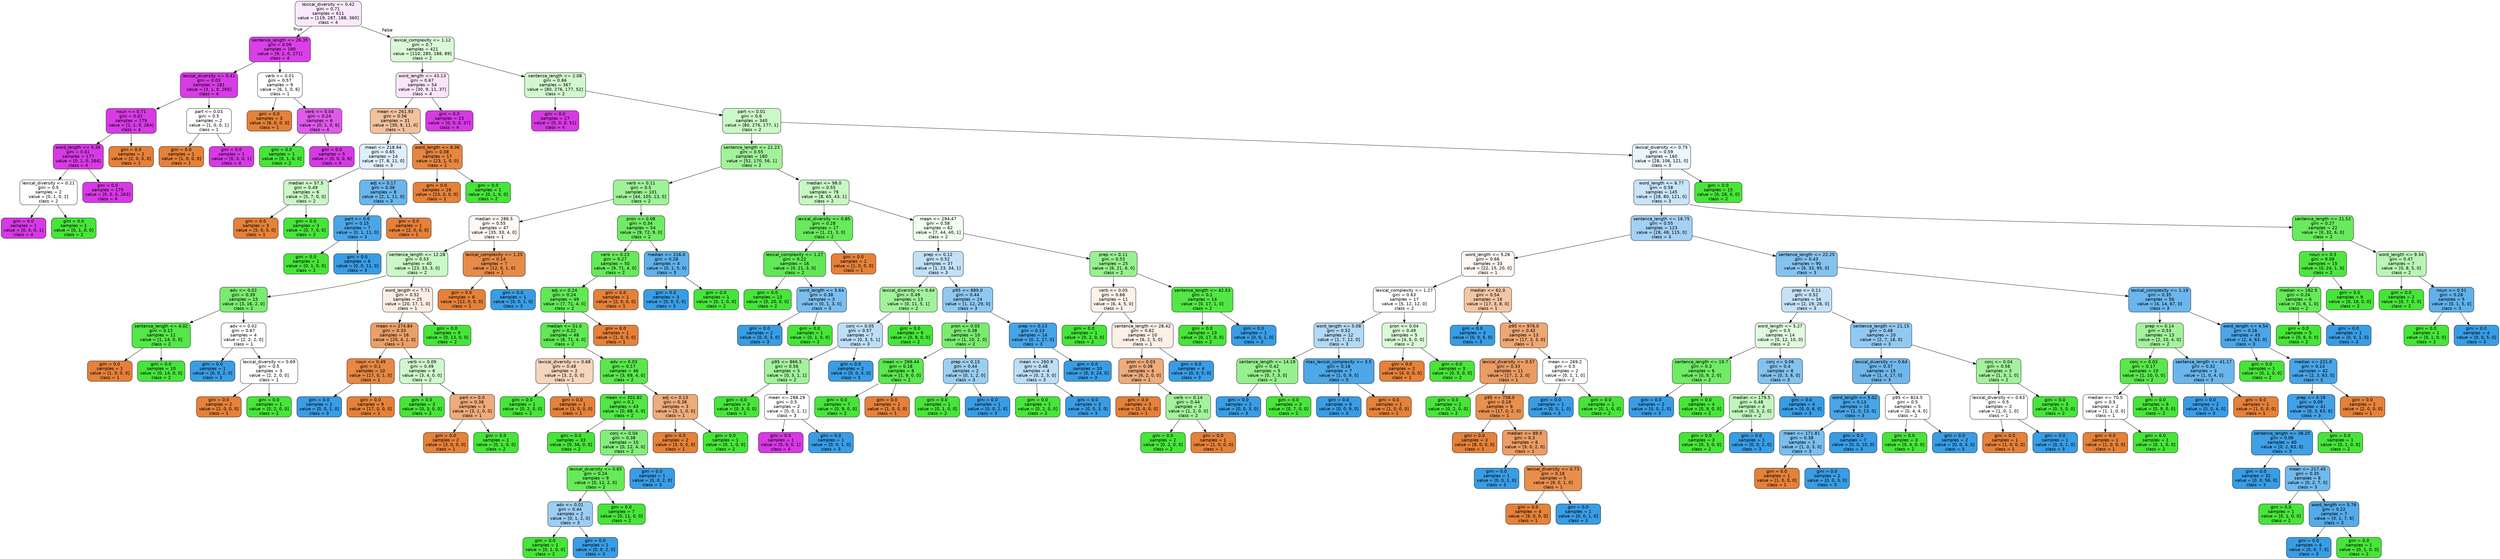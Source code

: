 digraph Tree {
node [shape=box, style="filled, rounded", color="black", fontname=helvetica] ;
edge [fontname=helvetica] ;
0 [label="lexical_diversity <= 0.42\ngini = 0.71\nsamples = 611\nvalue = [119, 287, 188, 360]\nclass = 4", fillcolor="#d739e51c"] ;
1 [label="sentence_length <= 26.35\ngini = 0.08\nsamples = 190\nvalue = [9, 2, 0, 271]\nclass = 4", fillcolor="#d739e5f5"] ;
0 -> 1 [labeldistance=2.5, labelangle=45, headlabel="True"] ;
2 [label="lexical_diversity <= 0.41\ngini = 0.03\nsamples = 181\nvalue = [3, 1, 0, 265]\nclass = 4", fillcolor="#d739e5fb"] ;
1 -> 2 ;
3 [label="noun <= 0.71\ngini = 0.02\nsamples = 179\nvalue = [2, 1, 0, 264]\nclass = 4", fillcolor="#d739e5fc"] ;
2 -> 3 ;
4 [label="word_length <= 5.36\ngini = 0.01\nsamples = 177\nvalue = [0, 1, 0, 264]\nclass = 4", fillcolor="#d739e5fe"] ;
3 -> 4 ;
5 [label="lexical_diversity <= 0.21\ngini = 0.5\nsamples = 2\nvalue = [0, 1, 0, 1]\nclass = 2", fillcolor="#47e53900"] ;
4 -> 5 ;
6 [label="gini = 0.0\nsamples = 1\nvalue = [0, 0, 0, 1]\nclass = 4", fillcolor="#d739e5ff"] ;
5 -> 6 ;
7 [label="gini = 0.0\nsamples = 1\nvalue = [0, 1, 0, 0]\nclass = 2", fillcolor="#47e539ff"] ;
5 -> 7 ;
8 [label="gini = 0.0\nsamples = 175\nvalue = [0, 0, 0, 263]\nclass = 4", fillcolor="#d739e5ff"] ;
4 -> 8 ;
9 [label="gini = 0.0\nsamples = 2\nvalue = [2, 0, 0, 0]\nclass = 1", fillcolor="#e58139ff"] ;
3 -> 9 ;
10 [label="part <= 0.03\ngini = 0.5\nsamples = 2\nvalue = [1, 0, 0, 1]\nclass = 1", fillcolor="#e5813900"] ;
2 -> 10 ;
11 [label="gini = 0.0\nsamples = 1\nvalue = [1, 0, 0, 0]\nclass = 1", fillcolor="#e58139ff"] ;
10 -> 11 ;
12 [label="gini = 0.0\nsamples = 1\nvalue = [0, 0, 0, 1]\nclass = 4", fillcolor="#d739e5ff"] ;
10 -> 12 ;
13 [label="verb <= 0.01\ngini = 0.57\nsamples = 9\nvalue = [6, 1, 0, 6]\nclass = 1", fillcolor="#e5813900"] ;
1 -> 13 ;
14 [label="gini = 0.0\nsamples = 3\nvalue = [6, 0, 0, 0]\nclass = 1", fillcolor="#e58139ff"] ;
13 -> 14 ;
15 [label="verb <= 0.04\ngini = 0.24\nsamples = 6\nvalue = [0, 1, 0, 6]\nclass = 4", fillcolor="#d739e5d4"] ;
13 -> 15 ;
16 [label="gini = 0.0\nsamples = 1\nvalue = [0, 1, 0, 0]\nclass = 2", fillcolor="#47e539ff"] ;
15 -> 16 ;
17 [label="gini = 0.0\nsamples = 5\nvalue = [0, 0, 0, 6]\nclass = 4", fillcolor="#d739e5ff"] ;
15 -> 17 ;
18 [label="lexical_complexity <= 1.12\ngini = 0.7\nsamples = 421\nvalue = [110, 285, 188, 89]\nclass = 2", fillcolor="#47e53933"] ;
0 -> 18 [labeldistance=2.5, labelangle=-45, headlabel="False"] ;
19 [label="word_length <= 43.13\ngini = 0.67\nsamples = 54\nvalue = [30, 9, 11, 37]\nclass = 4", fillcolor="#d739e51f"] ;
18 -> 19 ;
20 [label="mean <= 261.93\ngini = 0.56\nsamples = 31\nvalue = [30, 9, 11, 0]\nclass = 1", fillcolor="#e581397c"] ;
19 -> 20 ;
21 [label="mean <= 218.94\ngini = 0.65\nsamples = 14\nvalue = [7, 8, 11, 0]\nclass = 3", fillcolor="#399de52a"] ;
20 -> 21 ;
22 [label="median <= 57.5\ngini = 0.49\nsamples = 6\nvalue = [5, 7, 0, 0]\nclass = 2", fillcolor="#47e53949"] ;
21 -> 22 ;
23 [label="gini = 0.0\nsamples = 3\nvalue = [5, 0, 0, 0]\nclass = 1", fillcolor="#e58139ff"] ;
22 -> 23 ;
24 [label="gini = 0.0\nsamples = 3\nvalue = [0, 7, 0, 0]\nclass = 2", fillcolor="#47e539ff"] ;
22 -> 24 ;
25 [label="adj <= 0.17\ngini = 0.36\nsamples = 8\nvalue = [2, 1, 11, 0]\nclass = 3", fillcolor="#399de5bf"] ;
21 -> 25 ;
26 [label="part <= 0.0\ngini = 0.15\nsamples = 7\nvalue = [0, 1, 11, 0]\nclass = 3", fillcolor="#399de5e8"] ;
25 -> 26 ;
27 [label="gini = 0.0\nsamples = 1\nvalue = [0, 1, 0, 0]\nclass = 2", fillcolor="#47e539ff"] ;
26 -> 27 ;
28 [label="gini = 0.0\nsamples = 6\nvalue = [0, 0, 11, 0]\nclass = 3", fillcolor="#399de5ff"] ;
26 -> 28 ;
29 [label="gini = 0.0\nsamples = 1\nvalue = [2, 0, 0, 0]\nclass = 1", fillcolor="#e58139ff"] ;
25 -> 29 ;
30 [label="word_length <= 8.06\ngini = 0.08\nsamples = 17\nvalue = [23, 1, 0, 0]\nclass = 1", fillcolor="#e58139f4"] ;
20 -> 30 ;
31 [label="gini = 0.0\nsamples = 16\nvalue = [23, 0, 0, 0]\nclass = 1", fillcolor="#e58139ff"] ;
30 -> 31 ;
32 [label="gini = 0.0\nsamples = 1\nvalue = [0, 1, 0, 0]\nclass = 2", fillcolor="#47e539ff"] ;
30 -> 32 ;
33 [label="gini = 0.0\nsamples = 23\nvalue = [0, 0, 0, 37]\nclass = 4", fillcolor="#d739e5ff"] ;
19 -> 33 ;
34 [label="sentence_length <= 2.08\ngini = 0.66\nsamples = 367\nvalue = [80, 276, 177, 52]\nclass = 2", fillcolor="#47e5393e"] ;
18 -> 34 ;
35 [label="gini = 0.0\nsamples = 27\nvalue = [0, 0, 0, 51]\nclass = 4", fillcolor="#d739e5ff"] ;
34 -> 35 ;
36 [label="part <= 0.01\ngini = 0.6\nsamples = 340\nvalue = [80, 276, 177, 1]\nclass = 2", fillcolor="#47e53947"] ;
34 -> 36 ;
37 [label="sentence_length <= 22.23\ngini = 0.55\nsamples = 180\nvalue = [52, 170, 56, 1]\nclass = 2", fillcolor="#47e53982"] ;
36 -> 37 ;
38 [label="verb <= 0.11\ngini = 0.5\nsamples = 101\nvalue = [44, 105, 13, 0]\nclass = 2", fillcolor="#47e53984"] ;
37 -> 38 ;
39 [label="median <= 286.5\ngini = 0.55\nsamples = 47\nvalue = [35, 33, 4, 0]\nclass = 1", fillcolor="#e581390d"] ;
38 -> 39 ;
40 [label="sentence_length <= 12.28\ngini = 0.53\nsamples = 40\nvalue = [23, 33, 3, 0]\nclass = 2", fillcolor="#47e53947"] ;
39 -> 40 ;
41 [label="adv <= 0.02\ngini = 0.39\nsamples = 15\nvalue = [3, 16, 2, 0]\nclass = 2", fillcolor="#47e539b8"] ;
40 -> 41 ;
42 [label="sentence_length <= 4.02\ngini = 0.12\nsamples = 11\nvalue = [1, 14, 0, 0]\nclass = 2", fillcolor="#47e539ed"] ;
41 -> 42 ;
43 [label="gini = 0.0\nsamples = 1\nvalue = [1, 0, 0, 0]\nclass = 1", fillcolor="#e58139ff"] ;
42 -> 43 ;
44 [label="gini = 0.0\nsamples = 10\nvalue = [0, 14, 0, 0]\nclass = 2", fillcolor="#47e539ff"] ;
42 -> 44 ;
45 [label="adv <= 0.02\ngini = 0.67\nsamples = 4\nvalue = [2, 2, 2, 0]\nclass = 1", fillcolor="#e5813900"] ;
41 -> 45 ;
46 [label="gini = 0.0\nsamples = 1\nvalue = [0, 0, 2, 0]\nclass = 3", fillcolor="#399de5ff"] ;
45 -> 46 ;
47 [label="lexical_diversity <= 0.69\ngini = 0.5\nsamples = 3\nvalue = [2, 2, 0, 0]\nclass = 1", fillcolor="#e5813900"] ;
45 -> 47 ;
48 [label="gini = 0.0\nsamples = 2\nvalue = [2, 0, 0, 0]\nclass = 1", fillcolor="#e58139ff"] ;
47 -> 48 ;
49 [label="gini = 0.0\nsamples = 1\nvalue = [0, 2, 0, 0]\nclass = 2", fillcolor="#47e539ff"] ;
47 -> 49 ;
50 [label="word_length <= 7.71\ngini = 0.52\nsamples = 25\nvalue = [20, 17, 1, 0]\nclass = 1", fillcolor="#e5813924"] ;
40 -> 50 ;
51 [label="mean <= 274.84\ngini = 0.33\nsamples = 16\nvalue = [20, 4, 1, 0]\nclass = 1", fillcolor="#e58139c2"] ;
50 -> 51 ;
52 [label="noun <= 0.49\ngini = 0.1\nsamples = 10\nvalue = [17, 0, 1, 0]\nclass = 1", fillcolor="#e58139f0"] ;
51 -> 52 ;
53 [label="gini = 0.0\nsamples = 1\nvalue = [0, 0, 1, 0]\nclass = 3", fillcolor="#399de5ff"] ;
52 -> 53 ;
54 [label="gini = 0.0\nsamples = 9\nvalue = [17, 0, 0, 0]\nclass = 1", fillcolor="#e58139ff"] ;
52 -> 54 ;
55 [label="verb <= 0.09\ngini = 0.49\nsamples = 6\nvalue = [3, 4, 0, 0]\nclass = 2", fillcolor="#47e53940"] ;
51 -> 55 ;
56 [label="gini = 0.0\nsamples = 3\nvalue = [0, 3, 0, 0]\nclass = 2", fillcolor="#47e539ff"] ;
55 -> 56 ;
57 [label="part <= 0.0\ngini = 0.38\nsamples = 3\nvalue = [3, 1, 0, 0]\nclass = 1", fillcolor="#e58139aa"] ;
55 -> 57 ;
58 [label="gini = 0.0\nsamples = 2\nvalue = [3, 0, 0, 0]\nclass = 1", fillcolor="#e58139ff"] ;
57 -> 58 ;
59 [label="gini = 0.0\nsamples = 1\nvalue = [0, 1, 0, 0]\nclass = 2", fillcolor="#47e539ff"] ;
57 -> 59 ;
60 [label="gini = 0.0\nsamples = 9\nvalue = [0, 13, 0, 0]\nclass = 2", fillcolor="#47e539ff"] ;
50 -> 60 ;
61 [label="lexical_complexity <= 1.25\ngini = 0.14\nsamples = 7\nvalue = [12, 0, 1, 0]\nclass = 1", fillcolor="#e58139ea"] ;
39 -> 61 ;
62 [label="gini = 0.0\nsamples = 6\nvalue = [12, 0, 0, 0]\nclass = 1", fillcolor="#e58139ff"] ;
61 -> 62 ;
63 [label="gini = 0.0\nsamples = 1\nvalue = [0, 0, 1, 0]\nclass = 3", fillcolor="#399de5ff"] ;
61 -> 63 ;
64 [label="pron <= 0.08\ngini = 0.34\nsamples = 54\nvalue = [9, 72, 9, 0]\nclass = 2", fillcolor="#47e539c6"] ;
38 -> 64 ;
65 [label="verb <= 0.23\ngini = 0.27\nsamples = 50\nvalue = [9, 71, 4, 0]\nclass = 2", fillcolor="#47e539d3"] ;
64 -> 65 ;
66 [label="adj <= 0.24\ngini = 0.24\nsamples = 49\nvalue = [7, 71, 4, 0]\nclass = 2", fillcolor="#47e539da"] ;
65 -> 66 ;
67 [label="median <= 51.0\ngini = 0.22\nsamples = 48\nvalue = [6, 71, 4, 0]\nclass = 2", fillcolor="#47e539dd"] ;
66 -> 67 ;
68 [label="lexical_diversity <= 0.68\ngini = 0.48\nsamples = 2\nvalue = [3, 2, 0, 0]\nclass = 1", fillcolor="#e5813955"] ;
67 -> 68 ;
69 [label="gini = 0.0\nsamples = 1\nvalue = [0, 2, 0, 0]\nclass = 2", fillcolor="#47e539ff"] ;
68 -> 69 ;
70 [label="gini = 0.0\nsamples = 1\nvalue = [3, 0, 0, 0]\nclass = 1", fillcolor="#e58139ff"] ;
68 -> 70 ;
71 [label="adv <= 0.03\ngini = 0.17\nsamples = 46\nvalue = [3, 69, 4, 0]\nclass = 2", fillcolor="#47e539e6"] ;
67 -> 71 ;
72 [label="mean <= 302.82\ngini = 0.1\nsamples = 43\nvalue = [0, 68, 4, 0]\nclass = 2", fillcolor="#47e539f0"] ;
71 -> 72 ;
73 [label="gini = 0.0\nsamples = 33\nvalue = [0, 56, 0, 0]\nclass = 2", fillcolor="#47e539ff"] ;
72 -> 73 ;
74 [label="conj <= 0.04\ngini = 0.38\nsamples = 10\nvalue = [0, 12, 4, 0]\nclass = 2", fillcolor="#47e539aa"] ;
72 -> 74 ;
75 [label="lexical_diversity <= 0.65\ngini = 0.24\nsamples = 9\nvalue = [0, 12, 2, 0]\nclass = 2", fillcolor="#47e539d4"] ;
74 -> 75 ;
76 [label="adv <= 0.01\ngini = 0.44\nsamples = 2\nvalue = [0, 1, 2, 0]\nclass = 3", fillcolor="#399de57f"] ;
75 -> 76 ;
77 [label="gini = 0.0\nsamples = 1\nvalue = [0, 1, 0, 0]\nclass = 2", fillcolor="#47e539ff"] ;
76 -> 77 ;
78 [label="gini = 0.0\nsamples = 1\nvalue = [0, 0, 2, 0]\nclass = 3", fillcolor="#399de5ff"] ;
76 -> 78 ;
79 [label="gini = 0.0\nsamples = 7\nvalue = [0, 11, 0, 0]\nclass = 2", fillcolor="#47e539ff"] ;
75 -> 79 ;
80 [label="gini = 0.0\nsamples = 1\nvalue = [0, 0, 2, 0]\nclass = 3", fillcolor="#399de5ff"] ;
74 -> 80 ;
81 [label="adj <= 0.13\ngini = 0.38\nsamples = 3\nvalue = [3, 1, 0, 0]\nclass = 1", fillcolor="#e58139aa"] ;
71 -> 81 ;
82 [label="gini = 0.0\nsamples = 2\nvalue = [3, 0, 0, 0]\nclass = 1", fillcolor="#e58139ff"] ;
81 -> 82 ;
83 [label="gini = 0.0\nsamples = 1\nvalue = [0, 1, 0, 0]\nclass = 2", fillcolor="#47e539ff"] ;
81 -> 83 ;
84 [label="gini = 0.0\nsamples = 1\nvalue = [1, 0, 0, 0]\nclass = 1", fillcolor="#e58139ff"] ;
66 -> 84 ;
85 [label="gini = 0.0\nsamples = 1\nvalue = [2, 0, 0, 0]\nclass = 1", fillcolor="#e58139ff"] ;
65 -> 85 ;
86 [label="median <= 216.0\ngini = 0.28\nsamples = 4\nvalue = [0, 1, 5, 0]\nclass = 3", fillcolor="#399de5cc"] ;
64 -> 86 ;
87 [label="gini = 0.0\nsamples = 3\nvalue = [0, 0, 5, 0]\nclass = 3", fillcolor="#399de5ff"] ;
86 -> 87 ;
88 [label="gini = 0.0\nsamples = 1\nvalue = [0, 1, 0, 0]\nclass = 2", fillcolor="#47e539ff"] ;
86 -> 88 ;
89 [label="median <= 98.0\ngini = 0.55\nsamples = 79\nvalue = [8, 65, 43, 1]\nclass = 2", fillcolor="#47e5394c"] ;
37 -> 89 ;
90 [label="lexical_diversity <= 0.85\ngini = 0.28\nsamples = 17\nvalue = [1, 21, 3, 0]\nclass = 2", fillcolor="#47e539d1"] ;
89 -> 90 ;
91 [label="lexical_complexity <= 1.27\ngini = 0.22\nsamples = 16\nvalue = [0, 21, 3, 0]\nclass = 2", fillcolor="#47e539db"] ;
90 -> 91 ;
92 [label="gini = 0.0\nsamples = 13\nvalue = [0, 20, 0, 0]\nclass = 2", fillcolor="#47e539ff"] ;
91 -> 92 ;
93 [label="word_length <= 5.64\ngini = 0.38\nsamples = 3\nvalue = [0, 1, 3, 0]\nclass = 3", fillcolor="#399de5aa"] ;
91 -> 93 ;
94 [label="gini = 0.0\nsamples = 2\nvalue = [0, 0, 3, 0]\nclass = 3", fillcolor="#399de5ff"] ;
93 -> 94 ;
95 [label="gini = 0.0\nsamples = 1\nvalue = [0, 1, 0, 0]\nclass = 2", fillcolor="#47e539ff"] ;
93 -> 95 ;
96 [label="gini = 0.0\nsamples = 1\nvalue = [1, 0, 0, 0]\nclass = 1", fillcolor="#e58139ff"] ;
90 -> 96 ;
97 [label="mean <= 294.47\ngini = 0.58\nsamples = 62\nvalue = [7, 44, 40, 1]\nclass = 2", fillcolor="#47e53914"] ;
89 -> 97 ;
98 [label="prep <= 0.12\ngini = 0.52\nsamples = 37\nvalue = [1, 23, 34, 1]\nclass = 3", fillcolor="#399de54e"] ;
97 -> 98 ;
99 [label="lexical_diversity <= 0.64\ngini = 0.49\nsamples = 13\nvalue = [0, 11, 5, 1]\nclass = 2", fillcolor="#47e53980"] ;
98 -> 99 ;
100 [label="conj <= 0.05\ngini = 0.57\nsamples = 7\nvalue = [0, 3, 5, 1]\nclass = 3", fillcolor="#399de555"] ;
99 -> 100 ;
101 [label="p95 <= 866.5\ngini = 0.56\nsamples = 5\nvalue = [0, 3, 1, 1]\nclass = 2", fillcolor="#47e5397f"] ;
100 -> 101 ;
102 [label="gini = 0.0\nsamples = 3\nvalue = [0, 3, 0, 0]\nclass = 2", fillcolor="#47e539ff"] ;
101 -> 102 ;
103 [label="mean <= 288.29\ngini = 0.5\nsamples = 2\nvalue = [0, 0, 1, 1]\nclass = 3", fillcolor="#399de500"] ;
101 -> 103 ;
104 [label="gini = 0.0\nsamples = 1\nvalue = [0, 0, 0, 1]\nclass = 4", fillcolor="#d739e5ff"] ;
103 -> 104 ;
105 [label="gini = 0.0\nsamples = 1\nvalue = [0, 0, 1, 0]\nclass = 3", fillcolor="#399de5ff"] ;
103 -> 105 ;
106 [label="gini = 0.0\nsamples = 2\nvalue = [0, 0, 4, 0]\nclass = 3", fillcolor="#399de5ff"] ;
100 -> 106 ;
107 [label="gini = 0.0\nsamples = 6\nvalue = [0, 8, 0, 0]\nclass = 2", fillcolor="#47e539ff"] ;
99 -> 107 ;
108 [label="p95 <= 889.0\ngini = 0.44\nsamples = 24\nvalue = [1, 12, 29, 0]\nclass = 3", fillcolor="#399de590"] ;
98 -> 108 ;
109 [label="pron <= 0.05\ngini = 0.38\nsamples = 10\nvalue = [1, 10, 2, 0]\nclass = 2", fillcolor="#47e539b9"] ;
108 -> 109 ;
110 [label="mean <= 269.44\ngini = 0.18\nsamples = 8\nvalue = [1, 9, 0, 0]\nclass = 2", fillcolor="#47e539e3"] ;
109 -> 110 ;
111 [label="gini = 0.0\nsamples = 7\nvalue = [0, 9, 0, 0]\nclass = 2", fillcolor="#47e539ff"] ;
110 -> 111 ;
112 [label="gini = 0.0\nsamples = 1\nvalue = [1, 0, 0, 0]\nclass = 1", fillcolor="#e58139ff"] ;
110 -> 112 ;
113 [label="prep <= 0.15\ngini = 0.44\nsamples = 2\nvalue = [0, 1, 2, 0]\nclass = 3", fillcolor="#399de57f"] ;
109 -> 113 ;
114 [label="gini = 0.0\nsamples = 1\nvalue = [0, 1, 0, 0]\nclass = 2", fillcolor="#47e539ff"] ;
113 -> 114 ;
115 [label="gini = 0.0\nsamples = 1\nvalue = [0, 0, 2, 0]\nclass = 3", fillcolor="#399de5ff"] ;
113 -> 115 ;
116 [label="prep <= 0.13\ngini = 0.13\nsamples = 14\nvalue = [0, 2, 27, 0]\nclass = 3", fillcolor="#399de5ec"] ;
108 -> 116 ;
117 [label="mean <= 260.9\ngini = 0.48\nsamples = 4\nvalue = [0, 2, 3, 0]\nclass = 3", fillcolor="#399de555"] ;
116 -> 117 ;
118 [label="gini = 0.0\nsamples = 1\nvalue = [0, 2, 0, 0]\nclass = 2", fillcolor="#47e539ff"] ;
117 -> 118 ;
119 [label="gini = 0.0\nsamples = 3\nvalue = [0, 0, 3, 0]\nclass = 3", fillcolor="#399de5ff"] ;
117 -> 119 ;
120 [label="gini = 0.0\nsamples = 10\nvalue = [0, 0, 24, 0]\nclass = 3", fillcolor="#399de5ff"] ;
116 -> 120 ;
121 [label="prep <= 0.11\ngini = 0.53\nsamples = 25\nvalue = [6, 21, 6, 0]\nclass = 2", fillcolor="#47e5398e"] ;
97 -> 121 ;
122 [label="verb <= 0.05\ngini = 0.66\nsamples = 11\nvalue = [6, 4, 5, 0]\nclass = 1", fillcolor="#e581391a"] ;
121 -> 122 ;
123 [label="gini = 0.0\nsamples = 1\nvalue = [0, 2, 0, 0]\nclass = 2", fillcolor="#47e539ff"] ;
122 -> 123 ;
124 [label="sentence_length <= 28.42\ngini = 0.62\nsamples = 10\nvalue = [6, 2, 5, 0]\nclass = 1", fillcolor="#e5813920"] ;
122 -> 124 ;
125 [label="pron <= 0.03\ngini = 0.38\nsamples = 6\nvalue = [6, 2, 0, 0]\nclass = 1", fillcolor="#e58139aa"] ;
124 -> 125 ;
126 [label="gini = 0.0\nsamples = 3\nvalue = [5, 0, 0, 0]\nclass = 1", fillcolor="#e58139ff"] ;
125 -> 126 ;
127 [label="verb <= 0.14\ngini = 0.44\nsamples = 3\nvalue = [1, 2, 0, 0]\nclass = 2", fillcolor="#47e5397f"] ;
125 -> 127 ;
128 [label="gini = 0.0\nsamples = 2\nvalue = [0, 2, 0, 0]\nclass = 2", fillcolor="#47e539ff"] ;
127 -> 128 ;
129 [label="gini = 0.0\nsamples = 1\nvalue = [1, 0, 0, 0]\nclass = 1", fillcolor="#e58139ff"] ;
127 -> 129 ;
130 [label="gini = 0.0\nsamples = 4\nvalue = [0, 0, 5, 0]\nclass = 3", fillcolor="#399de5ff"] ;
124 -> 130 ;
131 [label="sentence_length <= 42.53\ngini = 0.1\nsamples = 14\nvalue = [0, 17, 1, 0]\nclass = 2", fillcolor="#47e539f0"] ;
121 -> 131 ;
132 [label="gini = 0.0\nsamples = 13\nvalue = [0, 17, 0, 0]\nclass = 2", fillcolor="#47e539ff"] ;
131 -> 132 ;
133 [label="gini = 0.0\nsamples = 1\nvalue = [0, 0, 1, 0]\nclass = 3", fillcolor="#399de5ff"] ;
131 -> 133 ;
134 [label="lexical_diversity <= 0.75\ngini = 0.59\nsamples = 160\nvalue = [28, 106, 121, 0]\nclass = 3", fillcolor="#399de51a"] ;
36 -> 134 ;
135 [label="word_length <= 8.77\ngini = 0.58\nsamples = 145\nvalue = [28, 80, 121, 0]\nclass = 3", fillcolor="#399de546"] ;
134 -> 135 ;
136 [label="sentence_length <= 16.75\ngini = 0.55\nsamples = 123\nvalue = [28, 48, 115, 0]\nclass = 3", fillcolor="#399de577"] ;
135 -> 136 ;
137 [label="word_length <= 5.26\ngini = 0.66\nsamples = 33\nvalue = [22, 15, 20, 0]\nclass = 1", fillcolor="#e581390e"] ;
136 -> 137 ;
138 [label="lexical_complexity <= 1.27\ngini = 0.63\nsamples = 17\nvalue = [5, 12, 12, 0]\nclass = 2", fillcolor="#47e53900"] ;
137 -> 138 ;
139 [label="word_length <= 5.08\ngini = 0.52\nsamples = 12\nvalue = [1, 7, 12, 0]\nclass = 3", fillcolor="#399de562"] ;
138 -> 139 ;
140 [label="sentence_length <= 14.19\ngini = 0.42\nsamples = 5\nvalue = [0, 7, 3, 0]\nclass = 2", fillcolor="#47e53992"] ;
139 -> 140 ;
141 [label="gini = 0.0\nsamples = 2\nvalue = [0, 0, 3, 0]\nclass = 3", fillcolor="#399de5ff"] ;
140 -> 141 ;
142 [label="gini = 0.0\nsamples = 3\nvalue = [0, 7, 0, 0]\nclass = 2", fillcolor="#47e539ff"] ;
140 -> 142 ;
143 [label="max_lexical_complexity <= 3.5\ngini = 0.18\nsamples = 7\nvalue = [1, 0, 9, 0]\nclass = 3", fillcolor="#399de5e3"] ;
139 -> 143 ;
144 [label="gini = 0.0\nsamples = 6\nvalue = [0, 0, 9, 0]\nclass = 3", fillcolor="#399de5ff"] ;
143 -> 144 ;
145 [label="gini = 0.0\nsamples = 1\nvalue = [1, 0, 0, 0]\nclass = 1", fillcolor="#e58139ff"] ;
143 -> 145 ;
146 [label="pron <= 0.04\ngini = 0.49\nsamples = 5\nvalue = [4, 5, 0, 0]\nclass = 2", fillcolor="#47e53933"] ;
138 -> 146 ;
147 [label="gini = 0.0\nsamples = 2\nvalue = [4, 0, 0, 0]\nclass = 1", fillcolor="#e58139ff"] ;
146 -> 147 ;
148 [label="gini = 0.0\nsamples = 3\nvalue = [0, 5, 0, 0]\nclass = 2", fillcolor="#47e539ff"] ;
146 -> 148 ;
149 [label="median <= 62.0\ngini = 0.54\nsamples = 16\nvalue = [17, 3, 8, 0]\nclass = 1", fillcolor="#e5813973"] ;
137 -> 149 ;
150 [label="gini = 0.0\nsamples = 3\nvalue = [0, 0, 5, 0]\nclass = 3", fillcolor="#399de5ff"] ;
149 -> 150 ;
151 [label="p95 <= 976.0\ngini = 0.42\nsamples = 13\nvalue = [17, 3, 3, 0]\nclass = 1", fillcolor="#e58139b2"] ;
149 -> 151 ;
152 [label="lexical_diversity <= 0.57\ngini = 0.33\nsamples = 11\nvalue = [17, 2, 2, 0]\nclass = 1", fillcolor="#e58139c9"] ;
151 -> 152 ;
153 [label="gini = 0.0\nsamples = 2\nvalue = [0, 2, 0, 0]\nclass = 2", fillcolor="#47e539ff"] ;
152 -> 153 ;
154 [label="p95 <= 758.0\ngini = 0.19\nsamples = 9\nvalue = [17, 0, 2, 0]\nclass = 1", fillcolor="#e58139e1"] ;
152 -> 154 ;
155 [label="gini = 0.0\nsamples = 3\nvalue = [8, 0, 0, 0]\nclass = 1", fillcolor="#e58139ff"] ;
154 -> 155 ;
156 [label="median <= 89.5\ngini = 0.3\nsamples = 6\nvalue = [9, 0, 2, 0]\nclass = 1", fillcolor="#e58139c6"] ;
154 -> 156 ;
157 [label="gini = 0.0\nsamples = 1\nvalue = [0, 0, 1, 0]\nclass = 3", fillcolor="#399de5ff"] ;
156 -> 157 ;
158 [label="lexical_diversity <= 0.73\ngini = 0.18\nsamples = 5\nvalue = [9, 0, 1, 0]\nclass = 1", fillcolor="#e58139e3"] ;
156 -> 158 ;
159 [label="gini = 0.0\nsamples = 4\nvalue = [9, 0, 0, 0]\nclass = 1", fillcolor="#e58139ff"] ;
158 -> 159 ;
160 [label="gini = 0.0\nsamples = 1\nvalue = [0, 0, 1, 0]\nclass = 3", fillcolor="#399de5ff"] ;
158 -> 160 ;
161 [label="mean <= 269.2\ngini = 0.5\nsamples = 2\nvalue = [0, 1, 1, 0]\nclass = 2", fillcolor="#47e53900"] ;
151 -> 161 ;
162 [label="gini = 0.0\nsamples = 1\nvalue = [0, 0, 1, 0]\nclass = 3", fillcolor="#399de5ff"] ;
161 -> 162 ;
163 [label="gini = 0.0\nsamples = 1\nvalue = [0, 1, 0, 0]\nclass = 2", fillcolor="#47e539ff"] ;
161 -> 163 ;
164 [label="sentence_length <= 22.25\ngini = 0.43\nsamples = 90\nvalue = [6, 33, 95, 0]\nclass = 3", fillcolor="#399de59d"] ;
136 -> 164 ;
165 [label="prep <= 0.11\ngini = 0.52\nsamples = 34\nvalue = [2, 19, 28, 0]\nclass = 3", fillcolor="#399de54c"] ;
164 -> 165 ;
166 [label="word_length <= 5.27\ngini = 0.5\nsamples = 14\nvalue = [0, 12, 10, 0]\nclass = 2", fillcolor="#47e5392a"] ;
165 -> 166 ;
167 [label="sentence_length <= 19.7\ngini = 0.3\nsamples = 6\nvalue = [0, 9, 2, 0]\nclass = 2", fillcolor="#47e539c6"] ;
166 -> 167 ;
168 [label="gini = 0.0\nsamples = 2\nvalue = [0, 0, 2, 0]\nclass = 3", fillcolor="#399de5ff"] ;
167 -> 168 ;
169 [label="gini = 0.0\nsamples = 4\nvalue = [0, 9, 0, 0]\nclass = 2", fillcolor="#47e539ff"] ;
167 -> 169 ;
170 [label="conj <= 0.06\ngini = 0.4\nsamples = 8\nvalue = [0, 3, 8, 0]\nclass = 3", fillcolor="#399de59f"] ;
166 -> 170 ;
171 [label="median <= 179.5\ngini = 0.48\nsamples = 4\nvalue = [0, 3, 2, 0]\nclass = 2", fillcolor="#47e53955"] ;
170 -> 171 ;
172 [label="gini = 0.0\nsamples = 3\nvalue = [0, 3, 0, 0]\nclass = 2", fillcolor="#47e539ff"] ;
171 -> 172 ;
173 [label="gini = 0.0\nsamples = 1\nvalue = [0, 0, 2, 0]\nclass = 3", fillcolor="#399de5ff"] ;
171 -> 173 ;
174 [label="gini = 0.0\nsamples = 4\nvalue = [0, 0, 6, 0]\nclass = 3", fillcolor="#399de5ff"] ;
170 -> 174 ;
175 [label="sentence_length <= 21.15\ngini = 0.48\nsamples = 20\nvalue = [2, 7, 18, 0]\nclass = 3", fillcolor="#399de58c"] ;
165 -> 175 ;
176 [label="lexical_diversity <= 0.64\ngini = 0.37\nsamples = 15\nvalue = [1, 4, 17, 0]\nclass = 3", fillcolor="#399de5b8"] ;
175 -> 176 ;
177 [label="word_length <= 5.02\ngini = 0.13\nsamples = 10\nvalue = [1, 0, 13, 0]\nclass = 3", fillcolor="#399de5eb"] ;
176 -> 177 ;
178 [label="mean <= 171.81\ngini = 0.38\nsamples = 3\nvalue = [1, 0, 3, 0]\nclass = 3", fillcolor="#399de5aa"] ;
177 -> 178 ;
179 [label="gini = 0.0\nsamples = 1\nvalue = [1, 0, 0, 0]\nclass = 1", fillcolor="#e58139ff"] ;
178 -> 179 ;
180 [label="gini = 0.0\nsamples = 2\nvalue = [0, 0, 3, 0]\nclass = 3", fillcolor="#399de5ff"] ;
178 -> 180 ;
181 [label="gini = 0.0\nsamples = 7\nvalue = [0, 0, 10, 0]\nclass = 3", fillcolor="#399de5ff"] ;
177 -> 181 ;
182 [label="p95 <= 824.5\ngini = 0.5\nsamples = 5\nvalue = [0, 4, 4, 0]\nclass = 2", fillcolor="#47e53900"] ;
176 -> 182 ;
183 [label="gini = 0.0\nsamples = 3\nvalue = [0, 4, 0, 0]\nclass = 2", fillcolor="#47e539ff"] ;
182 -> 183 ;
184 [label="gini = 0.0\nsamples = 2\nvalue = [0, 0, 4, 0]\nclass = 3", fillcolor="#399de5ff"] ;
182 -> 184 ;
185 [label="conj <= 0.04\ngini = 0.56\nsamples = 5\nvalue = [1, 3, 1, 0]\nclass = 2", fillcolor="#47e5397f"] ;
175 -> 185 ;
186 [label="lexical_diversity <= 0.63\ngini = 0.5\nsamples = 2\nvalue = [1, 0, 1, 0]\nclass = 1", fillcolor="#e5813900"] ;
185 -> 186 ;
187 [label="gini = 0.0\nsamples = 1\nvalue = [1, 0, 0, 0]\nclass = 1", fillcolor="#e58139ff"] ;
186 -> 187 ;
188 [label="gini = 0.0\nsamples = 1\nvalue = [0, 0, 1, 0]\nclass = 3", fillcolor="#399de5ff"] ;
186 -> 188 ;
189 [label="gini = 0.0\nsamples = 3\nvalue = [0, 3, 0, 0]\nclass = 2", fillcolor="#47e539ff"] ;
185 -> 189 ;
190 [label="lexical_complexity <= 1.19\ngini = 0.35\nsamples = 56\nvalue = [4, 14, 67, 0]\nclass = 3", fillcolor="#399de5be"] ;
164 -> 190 ;
191 [label="prep <= 0.14\ngini = 0.53\nsamples = 13\nvalue = [2, 10, 4, 0]\nclass = 2", fillcolor="#47e53980"] ;
190 -> 191 ;
192 [label="conj <= 0.03\ngini = 0.17\nsamples = 10\nvalue = [1, 10, 0, 0]\nclass = 2", fillcolor="#47e539e6"] ;
191 -> 192 ;
193 [label="median <= 70.5\ngini = 0.5\nsamples = 2\nvalue = [1, 1, 0, 0]\nclass = 1", fillcolor="#e5813900"] ;
192 -> 193 ;
194 [label="gini = 0.0\nsamples = 1\nvalue = [1, 0, 0, 0]\nclass = 1", fillcolor="#e58139ff"] ;
193 -> 194 ;
195 [label="gini = 0.0\nsamples = 1\nvalue = [0, 1, 0, 0]\nclass = 2", fillcolor="#47e539ff"] ;
193 -> 195 ;
196 [label="gini = 0.0\nsamples = 8\nvalue = [0, 9, 0, 0]\nclass = 2", fillcolor="#47e539ff"] ;
192 -> 196 ;
197 [label="sentence_length <= 41.17\ngini = 0.32\nsamples = 3\nvalue = [1, 0, 4, 0]\nclass = 3", fillcolor="#399de5bf"] ;
191 -> 197 ;
198 [label="gini = 0.0\nsamples = 2\nvalue = [0, 0, 4, 0]\nclass = 3", fillcolor="#399de5ff"] ;
197 -> 198 ;
199 [label="gini = 0.0\nsamples = 1\nvalue = [1, 0, 0, 0]\nclass = 1", fillcolor="#e58139ff"] ;
197 -> 199 ;
200 [label="word_length <= 4.54\ngini = 0.16\nsamples = 43\nvalue = [2, 4, 63, 0]\nclass = 3", fillcolor="#399de5e7"] ;
190 -> 200 ;
201 [label="gini = 0.0\nsamples = 1\nvalue = [0, 1, 0, 0]\nclass = 2", fillcolor="#47e539ff"] ;
200 -> 201 ;
202 [label="median <= 221.0\ngini = 0.14\nsamples = 42\nvalue = [2, 3, 63, 0]\nclass = 3", fillcolor="#399de5eb"] ;
200 -> 202 ;
203 [label="prep <= 0.18\ngini = 0.09\nsamples = 41\nvalue = [0, 3, 63, 0]\nclass = 3", fillcolor="#399de5f3"] ;
202 -> 203 ;
204 [label="sentence_length <= 38.25\ngini = 0.06\nsamples = 40\nvalue = [0, 2, 63, 0]\nclass = 3", fillcolor="#399de5f7"] ;
203 -> 204 ;
205 [label="gini = 0.0\nsamples = 32\nvalue = [0, 0, 56, 0]\nclass = 3", fillcolor="#399de5ff"] ;
204 -> 205 ;
206 [label="mean <= 217.45\ngini = 0.35\nsamples = 8\nvalue = [0, 2, 7, 0]\nclass = 3", fillcolor="#399de5b6"] ;
204 -> 206 ;
207 [label="gini = 0.0\nsamples = 1\nvalue = [0, 1, 0, 0]\nclass = 2", fillcolor="#47e539ff"] ;
206 -> 207 ;
208 [label="word_length <= 5.76\ngini = 0.22\nsamples = 7\nvalue = [0, 1, 7, 0]\nclass = 3", fillcolor="#399de5db"] ;
206 -> 208 ;
209 [label="gini = 0.0\nsamples = 6\nvalue = [0, 0, 7, 0]\nclass = 3", fillcolor="#399de5ff"] ;
208 -> 209 ;
210 [label="gini = 0.0\nsamples = 1\nvalue = [0, 1, 0, 0]\nclass = 2", fillcolor="#47e539ff"] ;
208 -> 210 ;
211 [label="gini = 0.0\nsamples = 1\nvalue = [0, 1, 0, 0]\nclass = 2", fillcolor="#47e539ff"] ;
203 -> 211 ;
212 [label="gini = 0.0\nsamples = 1\nvalue = [2, 0, 0, 0]\nclass = 1", fillcolor="#e58139ff"] ;
202 -> 212 ;
213 [label="sentence_length <= 21.52\ngini = 0.27\nsamples = 22\nvalue = [0, 32, 6, 0]\nclass = 2", fillcolor="#47e539cf"] ;
135 -> 213 ;
214 [label="noun <= 0.5\ngini = 0.08\nsamples = 15\nvalue = [0, 24, 1, 0]\nclass = 2", fillcolor="#47e539f4"] ;
213 -> 214 ;
215 [label="median <= 182.5\ngini = 0.24\nsamples = 6\nvalue = [0, 6, 1, 0]\nclass = 2", fillcolor="#47e539d4"] ;
214 -> 215 ;
216 [label="gini = 0.0\nsamples = 5\nvalue = [0, 6, 0, 0]\nclass = 2", fillcolor="#47e539ff"] ;
215 -> 216 ;
217 [label="gini = 0.0\nsamples = 1\nvalue = [0, 0, 1, 0]\nclass = 3", fillcolor="#399de5ff"] ;
215 -> 217 ;
218 [label="gini = 0.0\nsamples = 9\nvalue = [0, 18, 0, 0]\nclass = 2", fillcolor="#47e539ff"] ;
214 -> 218 ;
219 [label="word_length <= 9.34\ngini = 0.47\nsamples = 7\nvalue = [0, 8, 5, 0]\nclass = 2", fillcolor="#47e53960"] ;
213 -> 219 ;
220 [label="gini = 0.0\nsamples = 2\nvalue = [0, 7, 0, 0]\nclass = 2", fillcolor="#47e539ff"] ;
219 -> 220 ;
221 [label="noun <= 0.51\ngini = 0.28\nsamples = 5\nvalue = [0, 1, 5, 0]\nclass = 3", fillcolor="#399de5cc"] ;
219 -> 221 ;
222 [label="gini = 0.0\nsamples = 1\nvalue = [0, 1, 0, 0]\nclass = 2", fillcolor="#47e539ff"] ;
221 -> 222 ;
223 [label="gini = 0.0\nsamples = 4\nvalue = [0, 0, 5, 0]\nclass = 3", fillcolor="#399de5ff"] ;
221 -> 223 ;
224 [label="gini = 0.0\nsamples = 15\nvalue = [0, 26, 0, 0]\nclass = 2", fillcolor="#47e539ff"] ;
134 -> 224 ;
}